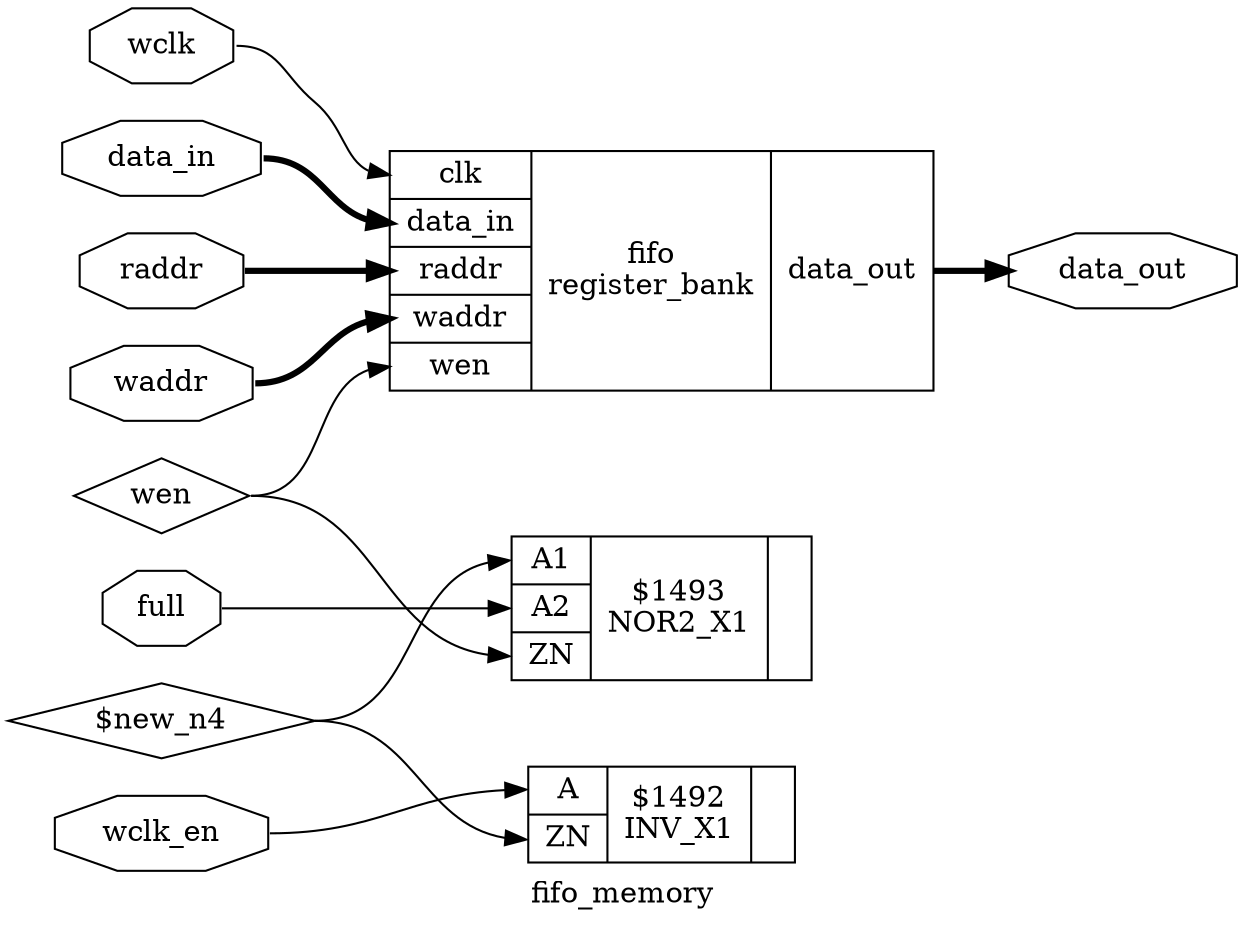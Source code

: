 digraph "fifo_memory" {
label="fifo_memory";
rankdir="LR";
remincross=true;
n2 [ shape=octagon, label="data_in", color="black", fontcolor="black"];
n3 [ shape=octagon, label="data_out", color="black", fontcolor="black"];
n4 [ shape=octagon, label="full", color="black", fontcolor="black"];
n5 [ shape=octagon, label="raddr", color="black", fontcolor="black"];
n6 [ shape=octagon, label="waddr", color="black", fontcolor="black"];
n7 [ shape=octagon, label="wclk", color="black", fontcolor="black"];
n8 [ shape=octagon, label="wclk_en", color="black", fontcolor="black"];
n9 [ shape=diamond, label="wen", color="black", fontcolor="black"];
c12 [ shape=record, label="{{<p10> A|<p11> ZN}|$1492\nINV_X1|{}}",  ];
c15 [ shape=record, label="{{<p13> A1|<p14> A2|<p11> ZN}|$1493\nNOR2_X1|{}}",  ];
c17 [ shape=record, label="{{<p16> clk|<p2> data_in|<p5> raddr|<p6> waddr|<p9> wen}|fifo\nregister_bank|{<p3> data_out}}",  ];
n1 [ shape=diamond, label="$new_n4" ];
n1:e -> c12:p11:w [color="black", fontcolor="black", label=""];
n1:e -> c15:p13:w [color="black", fontcolor="black", label=""];
n2:e -> c17:p2:w [color="black", fontcolor="black", style="setlinewidth(3)", label=""];
c17:p3:e -> n3:w [color="black", fontcolor="black", style="setlinewidth(3)", label=""];
n4:e -> c15:p14:w [color="black", fontcolor="black", label=""];
n5:e -> c17:p5:w [color="black", fontcolor="black", style="setlinewidth(3)", label=""];
n6:e -> c17:p6:w [color="black", fontcolor="black", style="setlinewidth(3)", label=""];
n7:e -> c17:p16:w [color="black", fontcolor="black", label=""];
n8:e -> c12:p10:w [color="black", fontcolor="black", label=""];
n9:e -> c15:p11:w [color="black", fontcolor="black", label=""];
n9:e -> c17:p9:w [color="black", fontcolor="black", label=""];
}

